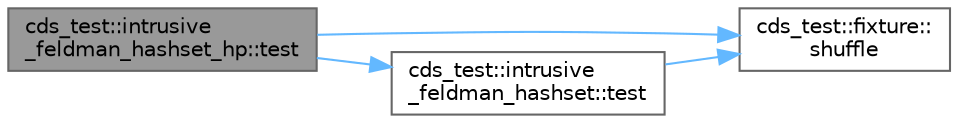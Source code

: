 digraph "cds_test::intrusive_feldman_hashset_hp::test"
{
 // LATEX_PDF_SIZE
  bgcolor="transparent";
  edge [fontname=Helvetica,fontsize=10,labelfontname=Helvetica,labelfontsize=10];
  node [fontname=Helvetica,fontsize=10,shape=box,height=0.2,width=0.4];
  rankdir="LR";
  Node1 [id="Node000001",label="cds_test::intrusive\l_feldman_hashset_hp::test",height=0.2,width=0.4,color="gray40", fillcolor="grey60", style="filled", fontcolor="black",tooltip=" "];
  Node1 -> Node2 [id="edge4_Node000001_Node000002",color="steelblue1",style="solid",tooltip=" "];
  Node2 [id="Node000002",label="cds_test::fixture::\lshuffle",height=0.2,width=0.4,color="grey40", fillcolor="white", style="filled",URL="$classcds__test_1_1fixture.html#a1a98db99b4d82c222b0cb65587ba4a47",tooltip=" "];
  Node1 -> Node3 [id="edge5_Node000001_Node000003",color="steelblue1",style="solid",tooltip=" "];
  Node3 [id="Node000003",label="cds_test::intrusive\l_feldman_hashset::test",height=0.2,width=0.4,color="grey40", fillcolor="white", style="filled",URL="$classcds__test_1_1intrusive__feldman__hashset.html#a9f3a32d773e449d859d9af0ac678f24a",tooltip=" "];
  Node3 -> Node2 [id="edge6_Node000003_Node000002",color="steelblue1",style="solid",tooltip=" "];
}
